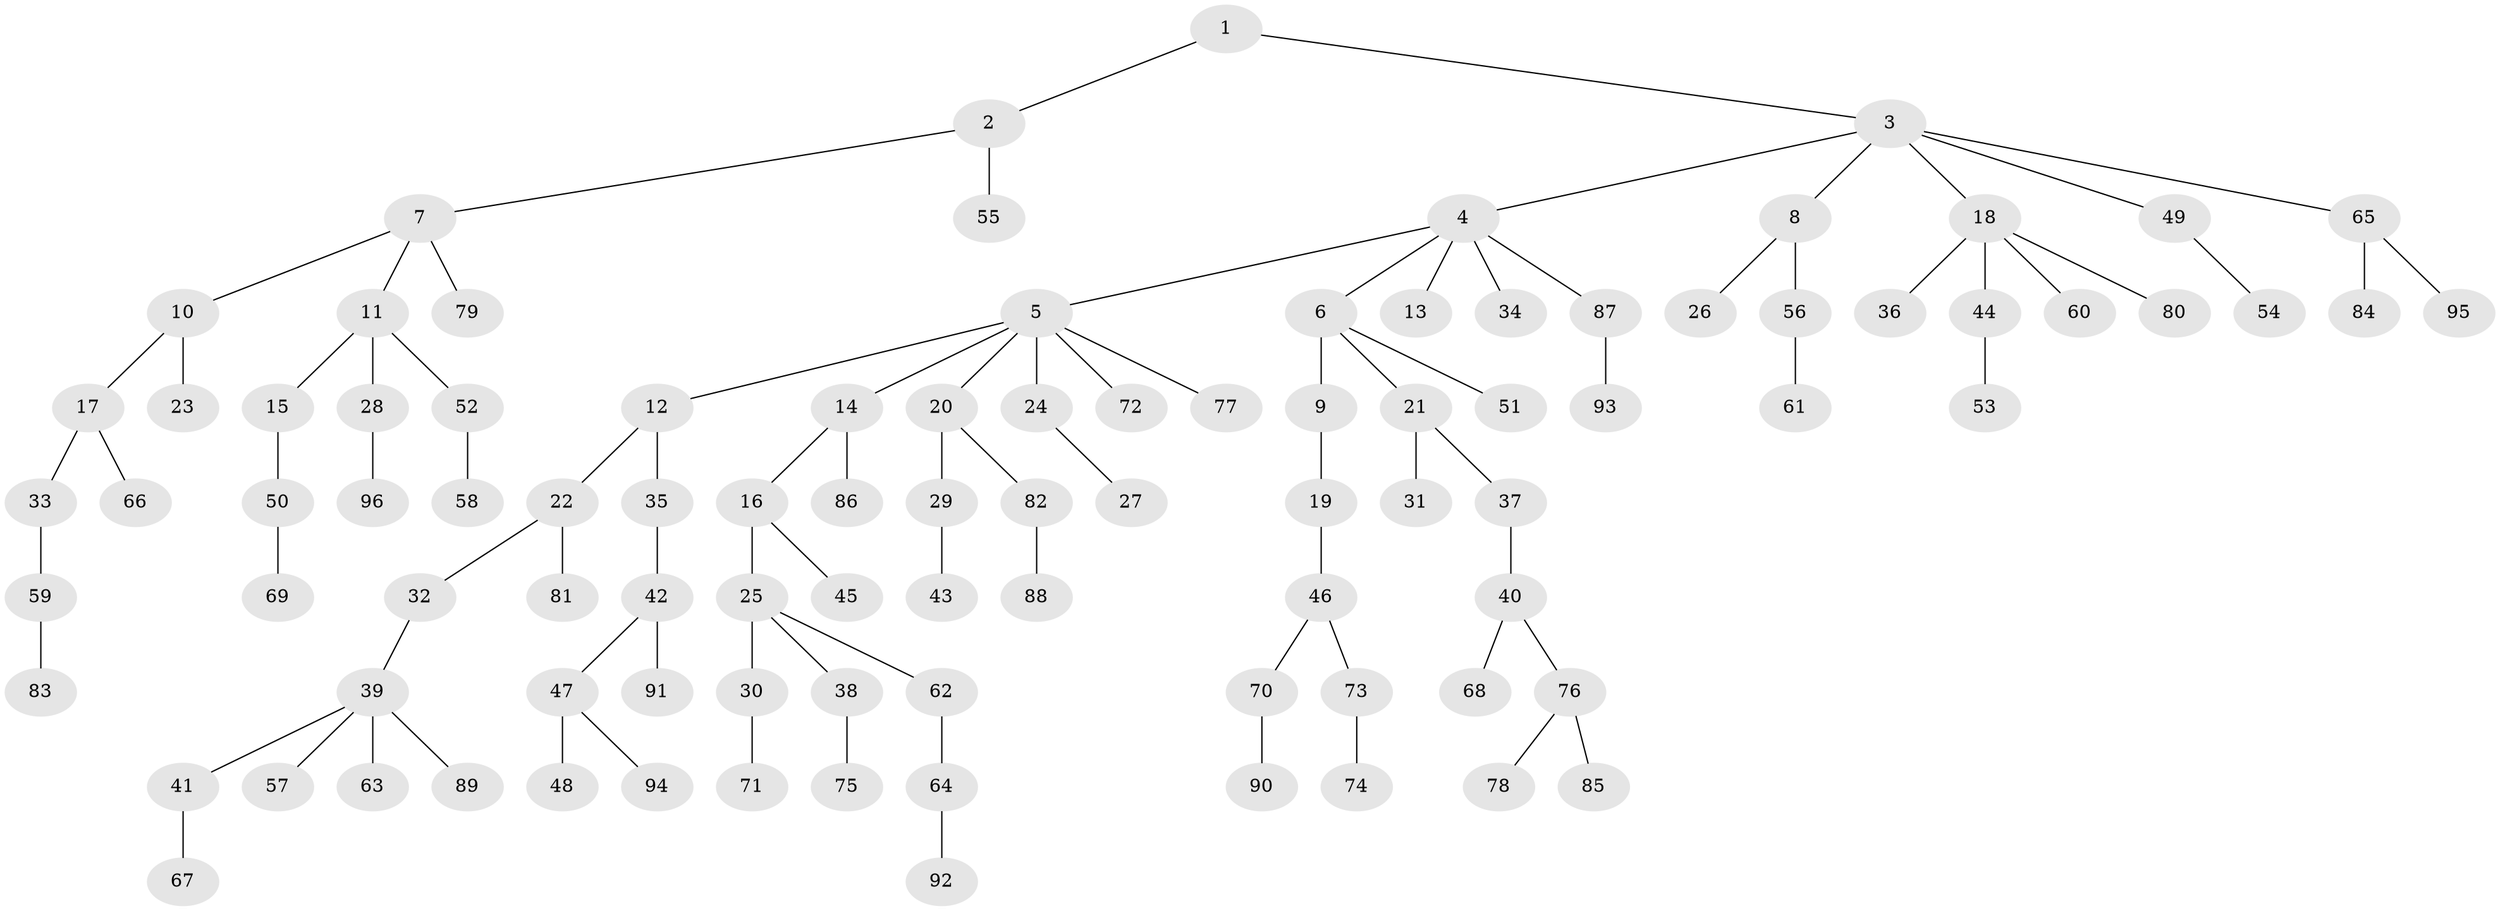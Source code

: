 // coarse degree distribution, {9: 0.02631578947368421, 6: 0.05263157894736842, 3: 0.05263157894736842, 2: 0.21052631578947367, 1: 0.6052631578947368, 4: 0.05263157894736842}
// Generated by graph-tools (version 1.1) at 2025/19/03/04/25 18:19:06]
// undirected, 96 vertices, 95 edges
graph export_dot {
graph [start="1"]
  node [color=gray90,style=filled];
  1;
  2;
  3;
  4;
  5;
  6;
  7;
  8;
  9;
  10;
  11;
  12;
  13;
  14;
  15;
  16;
  17;
  18;
  19;
  20;
  21;
  22;
  23;
  24;
  25;
  26;
  27;
  28;
  29;
  30;
  31;
  32;
  33;
  34;
  35;
  36;
  37;
  38;
  39;
  40;
  41;
  42;
  43;
  44;
  45;
  46;
  47;
  48;
  49;
  50;
  51;
  52;
  53;
  54;
  55;
  56;
  57;
  58;
  59;
  60;
  61;
  62;
  63;
  64;
  65;
  66;
  67;
  68;
  69;
  70;
  71;
  72;
  73;
  74;
  75;
  76;
  77;
  78;
  79;
  80;
  81;
  82;
  83;
  84;
  85;
  86;
  87;
  88;
  89;
  90;
  91;
  92;
  93;
  94;
  95;
  96;
  1 -- 2;
  1 -- 3;
  2 -- 7;
  2 -- 55;
  3 -- 4;
  3 -- 8;
  3 -- 18;
  3 -- 49;
  3 -- 65;
  4 -- 5;
  4 -- 6;
  4 -- 13;
  4 -- 34;
  4 -- 87;
  5 -- 12;
  5 -- 14;
  5 -- 20;
  5 -- 24;
  5 -- 72;
  5 -- 77;
  6 -- 9;
  6 -- 21;
  6 -- 51;
  7 -- 10;
  7 -- 11;
  7 -- 79;
  8 -- 26;
  8 -- 56;
  9 -- 19;
  10 -- 17;
  10 -- 23;
  11 -- 15;
  11 -- 28;
  11 -- 52;
  12 -- 22;
  12 -- 35;
  14 -- 16;
  14 -- 86;
  15 -- 50;
  16 -- 25;
  16 -- 45;
  17 -- 33;
  17 -- 66;
  18 -- 36;
  18 -- 44;
  18 -- 60;
  18 -- 80;
  19 -- 46;
  20 -- 29;
  20 -- 82;
  21 -- 31;
  21 -- 37;
  22 -- 32;
  22 -- 81;
  24 -- 27;
  25 -- 30;
  25 -- 38;
  25 -- 62;
  28 -- 96;
  29 -- 43;
  30 -- 71;
  32 -- 39;
  33 -- 59;
  35 -- 42;
  37 -- 40;
  38 -- 75;
  39 -- 41;
  39 -- 57;
  39 -- 63;
  39 -- 89;
  40 -- 68;
  40 -- 76;
  41 -- 67;
  42 -- 47;
  42 -- 91;
  44 -- 53;
  46 -- 70;
  46 -- 73;
  47 -- 48;
  47 -- 94;
  49 -- 54;
  50 -- 69;
  52 -- 58;
  56 -- 61;
  59 -- 83;
  62 -- 64;
  64 -- 92;
  65 -- 84;
  65 -- 95;
  70 -- 90;
  73 -- 74;
  76 -- 78;
  76 -- 85;
  82 -- 88;
  87 -- 93;
}
